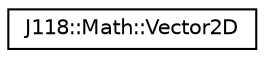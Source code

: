 digraph "Graphical Class Hierarchy"
{
  edge [fontname="Helvetica",fontsize="10",labelfontname="Helvetica",labelfontsize="10"];
  node [fontname="Helvetica",fontsize="10",shape=record];
  rankdir="LR";
  Node1 [label="J118::Math::Vector2D",height=0.2,width=0.4,color="black", fillcolor="white", style="filled",URL="$class_j118_1_1_math_1_1_vector2_d.html"];
}
